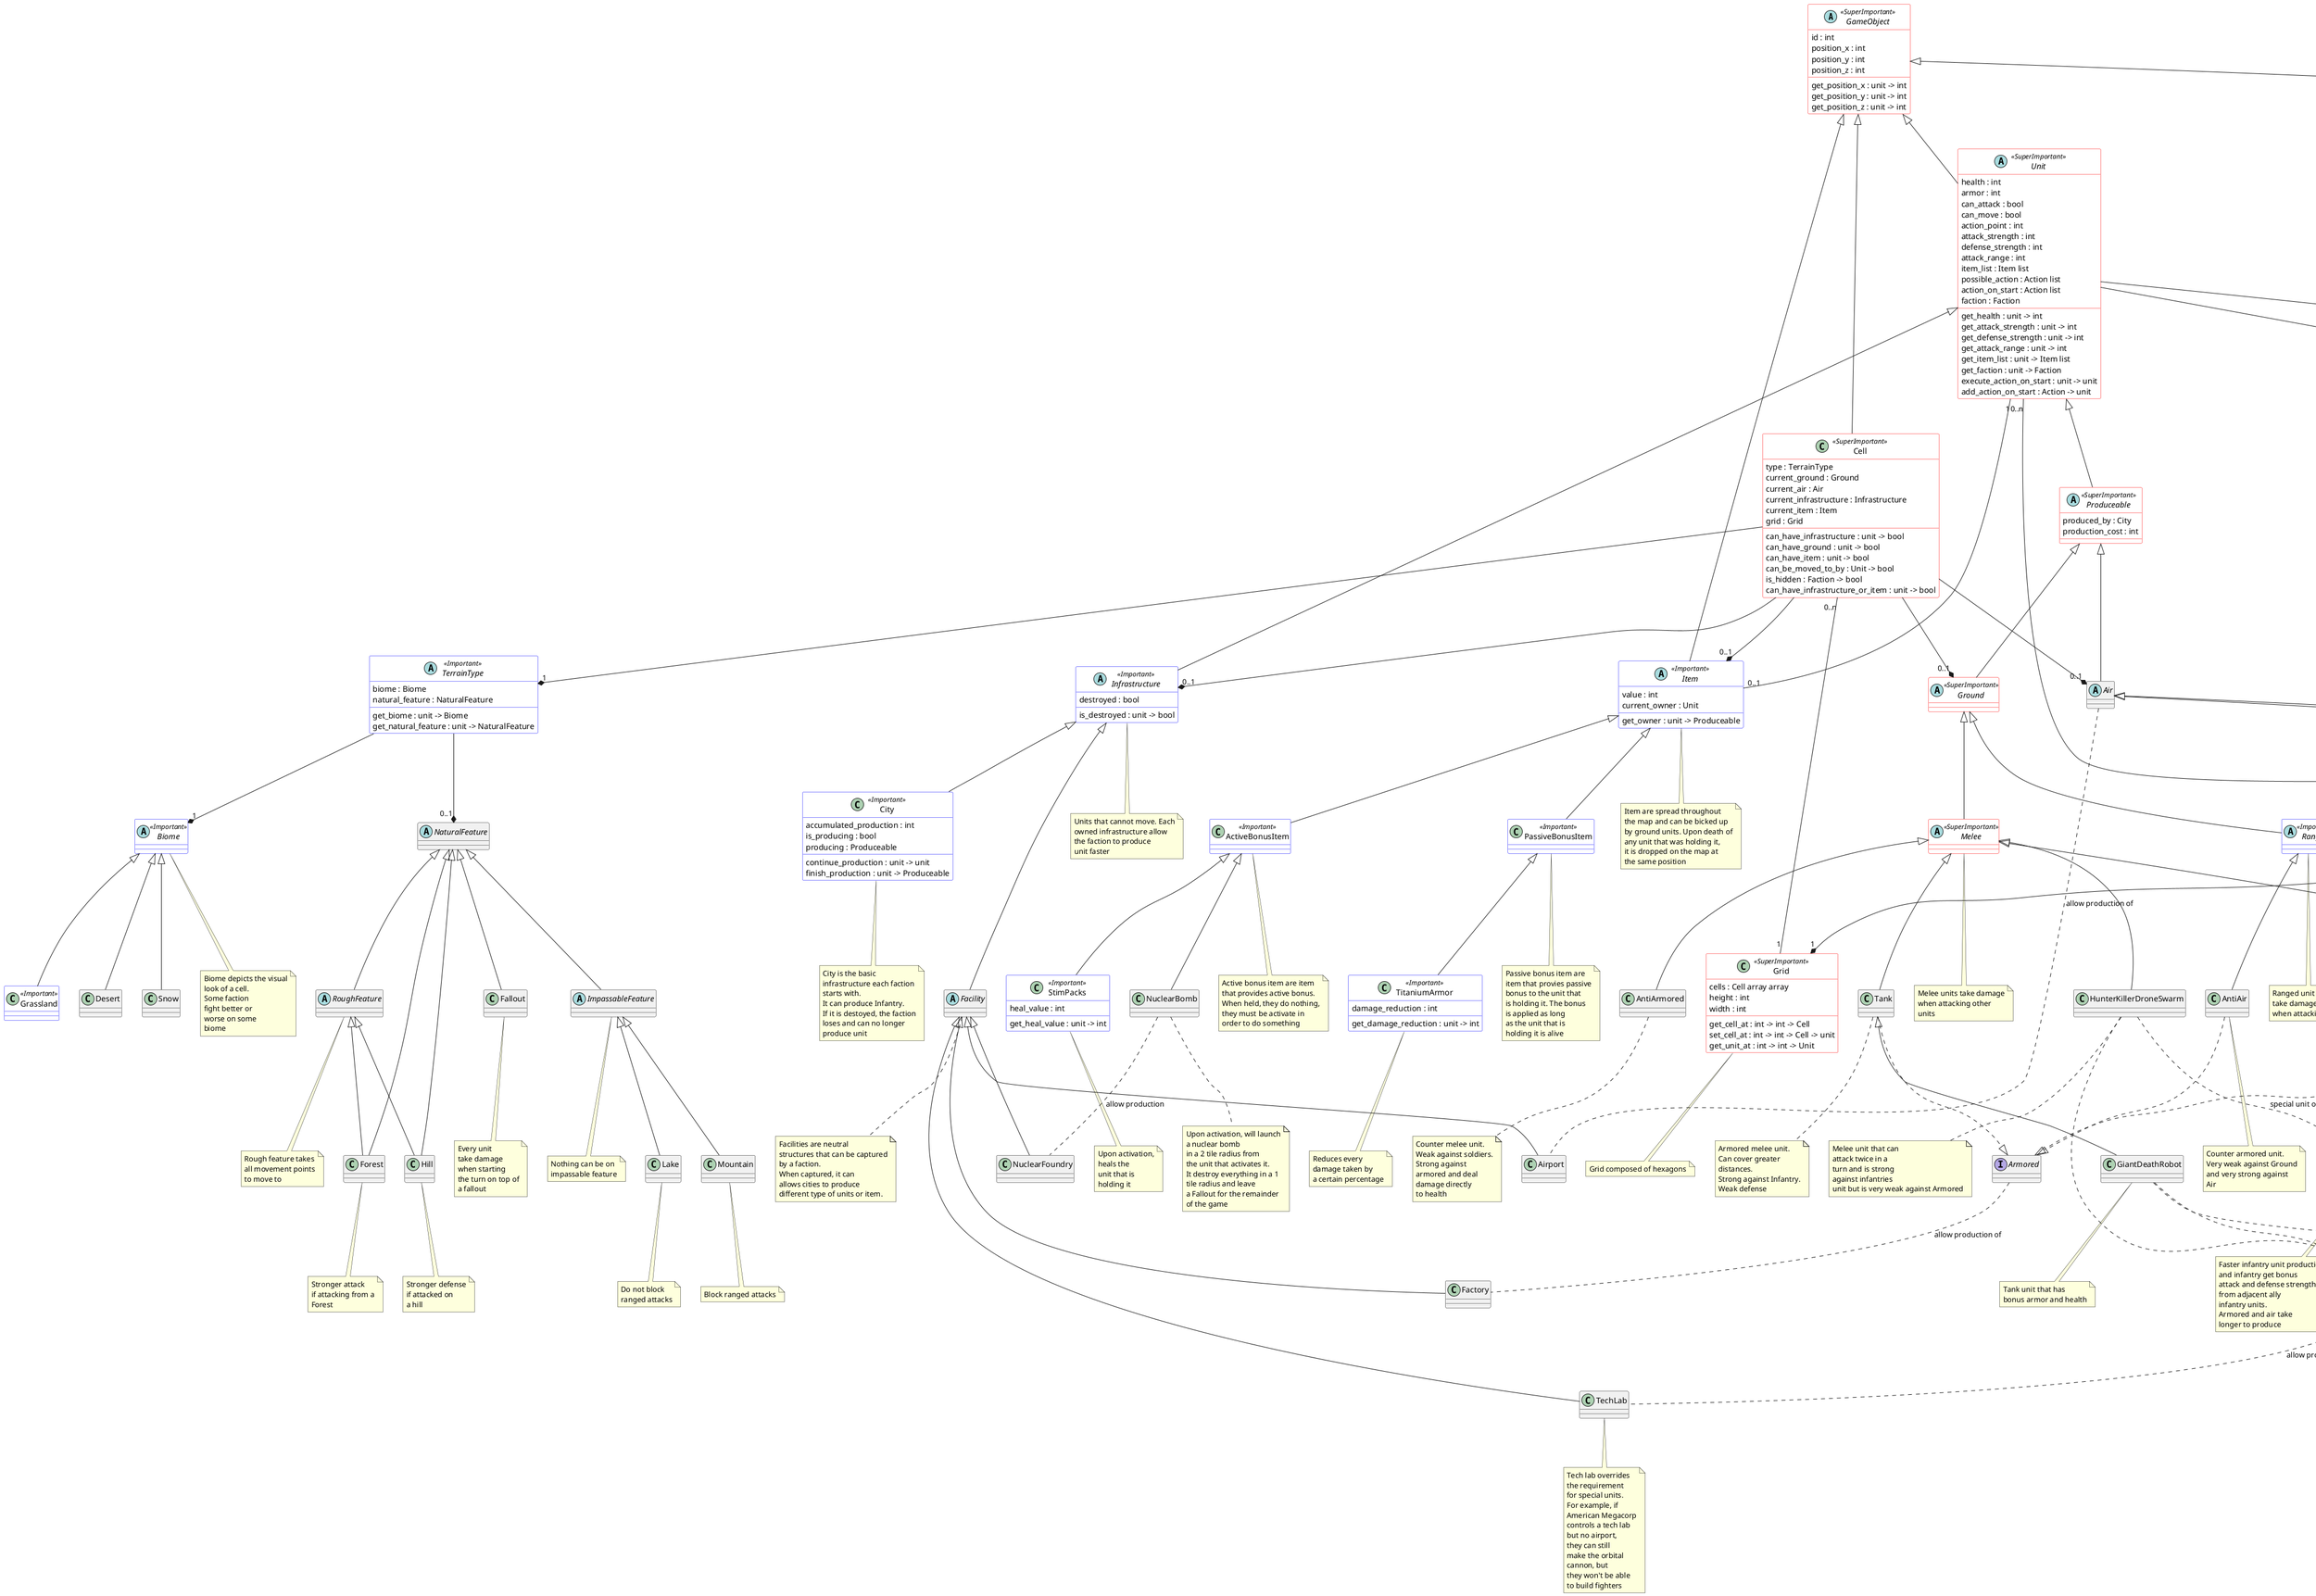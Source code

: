 @startuml
skinparam stereotypeCBackgroundColor YellowGreen

skinparam class {
	BackgroundColor<<Important>> White
	BackgroundColor<<SuperImportant>> White
	BorderColor<<Important>> Blue
	BorderColor<<SuperImportant>> Red
}

abstract class GameObject <<SuperImportant>>  {
    id : int
    position_x : int
    position_y : int
    position_z : int
    ___
    get_position_x : unit -> int
    get_position_y : unit -> int
    get_position_z : unit -> int
}

class Cell <<SuperImportant>> {
    type : TerrainType
    current_ground : Ground
    current_air : Air
    current_infrastructure : Infrastructure
    current_item : Item
    grid : Grid
    ___
    can_have_infrastructure : unit -> bool
    can_have_ground : unit -> bool
    can_have_item : unit -> bool
    can_be_moved_to_by : Unit -> bool
    is_hidden : Faction -> bool
    can_have_infrastructure_or_item : unit -> bool
}
TerrainType "1" *-up- Cell 
Ground "0..1" *-up- Cell 
Air "0..1" *-up- Cell  
Item "0..1" *-up- Cell 
Infrastructure "0..1" *-up- Cell 
Grid "1" -up- "0..n" Cell


abstract class TerrainType <<Important>> {
    biome : Biome
    natural_feature : NaturalFeature
    ___
    get_biome : unit -> Biome
    get_natural_feature : unit -> NaturalFeature
}
Biome "1" *-up- TerrainType 
NaturalFeature "0..1" *-up- TerrainType 


abstract class Infrastructure <<Important>> {
    destroyed : bool
    ___
    is_destroyed : unit -> bool
}

note bottom of Infrastructure
    Units that cannot move. Each
    owned infrastructure allow 
    the faction to produce
    unit faster
end note

Infrastructure <|-- City
class City <<Important>> {
    accumulated_production : int
    is_producing : bool
    producing : Produceable
    ___
    continue_production : unit -> unit
    finish_production : unit -> Produceable
}

note bottom of City
    City is the basic
    infrastructure each faction
    starts with.
    It can produce Infantry.
    If it is destoyed, the faction
    loses and can no longer
    produce unit
end note

abstract class Facility {

}
note bottom of Facility
    Facilities are neutral
    structures that can be captured
    by a faction.
    When captured, it can
    allows cities to produce
    different type of units or item.
end note

Unit <|-- Produceable
abstract class Produceable <<SuperImportant>> {
    produced_by : City
    production_cost : int 
}

abstract class Unit <<SuperImportant>> {
    health : int
    armor : int
    can_attack : bool
    can_move : bool
    action_point : int
    attack_strength : int
    defense_strength : int
    attack_range : int
    item_list : Item list
    possible_action : Action list
    action_on_start : Action list
    faction : Faction
    ___
    get_health : unit -> int
    get_attack_strength : unit -> int
    get_defense_strength : unit -> int
    get_attack_range : unit -> int
    get_item_list : unit -> Item list
    get_faction : unit -> Faction
    execute_action_on_start : unit -> unit
    add_action_on_start : Action -> unit
}
Item "0..1" -up- "1" Unit  
Behaviour "1" *-up- Unit
Action "0..n" *-up- Unit

interface SpecialUnit {

}
note bottom of SpecialUnit
    Special unit
    are very strong unit that can
    only be built by a particular
    faction provided they
    control a tech lab
end note

class LevitatingBattleship {

}
note bottom of LevitatingBattleship
    Artillery that has
    superior range and
    stronger armor, but
    limited movement
    points
end note

class HunterKillerDroneSwarm {

}
note bottom of HunterKillerDroneSwarm
    Melee unit that can
    attack twice in a
    turn and is strong
    against infantries
    unit but is very weak against Armored
end note

class GiantDeathRobot {

}
note bottom of GiantDeathRobot
    Tank unit that has
    bonus armor and health
end note

class OrbitalCannon {

}
note bottom of OrbitalCannon
    Weaponized satellite
    over the
    orbit of earth.
    instantly kill any
    units beneath it and
    cannot be attacked but
    can only move randomly
    towards the enemy
end note

Produceable <|-- Ground
abstract class Ground <<SuperImportant>> {

}


Produceable <|-- Air
abstract class Air {

}

abstract class Melee <<SuperImportant>> {

}
note bottom of Melee
    Melee units take damage
    when attacking other
    units
end note

class Soldier <<SuperImportant>> {

}
note bottom of Soldier
    Basic cheap unit.
    Strong against AntiArmored
end note

class Sniper <<<Important>> {

}
note bottom of Sniper
    Basic ranged unit. Weak defense
    and strong attack
end note

class Tank {

}
note bottom of Tank
    Armored melee unit.
    Can cover greater
    distances.
    Strong against Infantry.
    Weak defense
end note


class AntiArmored {

}
note bottom of AntiArmored
    Counter melee unit.
    Weak against soldiers.
    Strong against
    armored and deal
    damage directly
    to health
end note

class AntiAir {

}
note bottom of AntiAir
    Counter armored unit.
    Very weak against Ground
    and very strong against
    Air
end note

class Artillery {
    setup : bool
    __
    get_setup : unit -> bool
    set_setup : unit -> bool
}
note bottom of Artillery
    Armored ranged unit.
    Stronger attack strength
    but requires to be set up
    before being able to fire
end note

abstract class Ranged <<Important>> {

}
note bottom of Ranged
    Ranged unit do not
    take damage
    when attacking
end note


class FighterJet {

}
note bottom of FighterJet
    Standard air unit.
    Strong against other air units.
end note

class Bomber {

}
note bottom of Bomber
    Air unit.
    Slower, but
    more attack strength
    and weak defense
end note

abstract class Item <<Important>> {
    value : int
    current_owner : Unit
    ___
    get_owner : unit -> Produceable
}

note bottom of Item
    Item are spread throughout
    the map and can be bicked up
    by ground units. Upon death of
    any unit that was holding it,
    it is dropped on the map at
    the same position
end note

class NuclearBomb {

}
note bottom of NuclearBomb
    Upon activation, will launch
    a nuclear bomb
    in a 2 tile radius from
    the unit that activates it.
    It destroy everything in a 1
    tile radius and leave
    a Fallout for the remainder
    of the game
end note



class TitaniumArmor <<Important>>{
    damage_reduction : int
    ___
    get_damage_reduction : unit -> int
}

note bottom of TitaniumArmor
    Reduces every
    damage taken by
    a certain percentage
end note

class StimPacks <<Important>> {
    heal_value : int
    ___
    get_heal_value : unit -> int
}

note bottom of StimPacks
    Upon activation,
    heals the
    unit that is
    holding it
end note

class PassiveBonusItem <<Important>> {

}

note bottom of PassiveBonusItem
    Passive bonus item are
    item that provies passive
    bonus to the unit that
    is holding it. The bonus
    is applied as long
    as the unit that is
    holding it is alive
end note


class ActiveBonusItem <<Important>> {

}

note bottom of ActiveBonusItem
    Active bonus item are item
    that provides active bonus.
    When held, they do nothing,
    they must be activate in
    order to do something
end note

class Cursor <<SuperImportant>>{
    hidden : bool
}

abstract class Biome  <<Important>>{

}

note bottom of Biome
    Biome depicts the visual
    look of a cell.
    Some faction
    fight better or
    worse on some
    biome
end note

class Grassland  <<Important>>{

}

class Desert {

}

class Snow {

}

class Airport {

}

class Factory {

}

class NuclearFoundry {

}

class TechLab {

}
note bottom of TechLab
    Tech lab overrides
    the requirement
    for special units.
    For example, if
    American Megacorp
    controls a tech lab
    but no airport,
    they can still
    make the orbital
    cannon, but
    they won't be able 
    to build fighters
end note

abstract class ImpassableFeature {

}
note bottom of ImpassableFeature
    Nothing can be on
    impassable feature
end note

abstract class RoughFeature {

}
note bottom of RoughFeature
    Rough feature takes
    all movement points
    to move to
end note

class Mountain {

}
note bottom of Mountain
    Block ranged attacks
end note

class Lake {

}
note bottom of Lake
    Do not block
    ranged attacks
end note

class Forest {

}
note bottom of Forest
    Stronger attack
    if attacking from a
    Forest
end note

class Hill {

}
note bottom of Hill
    Stronger defense
    if attacked on
    a hill
end note

class Fallout {

}
note bottom of Fallout
    Every unit
    take damage
    when starting
    the turn on top of
    a fallout
end note


abstract class NaturalFeature {

}

interface Infantry {

}

interface Armored {

}

class Grid  <<SuperImportant>>{
    cells : Cell array array
    height : int
    width : int
    ___
    get_cell_at : int -> int -> Cell
    set_cell_at : int -> int -> Cell -> unit
    get_unit_at : int -> int -> Unit
}
note bottom of Grid
    Grid composed of hexagons
end note

abstract class Action  <<SuperImportant>> {
    grid : Grid
    cost : int
    source : x * y * z
    destination : x * y * z
    ___
    get_grid : unit -> Grid
    {abstract} # is_valid : unit -> bool
    {abstract} # execute : unit -> unit
}
note bottom of Action
    The action class manage
    what's happening in the game
    They have the global view
    of the game so that
    they are able
    to interact with any kind
    of object. Each subclass 
    determines whether the
    action can be done,
    from who it is done,
    to whom it is done,
    and what is done.
end note

Action <|-- UseItem
abstract class UseItem <<SuperImportant>> {
}

class Setup {

}
note bottom of Setup 
    Action for artilerry
    that allows them to
    fire
end note

class Move  <<SuperImportant>>{
    source : x * y * y
    destination : x * y * y
}
note bottom of Move
    Move a unit
    from point A to
    B. Distance being
    the number of
    mouvement point
    the unit has left
end note

class Guard {

}
note bottom of Guard
    If 1 move left,
    take a guard stance:
    stronger defense strength
    until next
    turn
end note

abstract class Attack  <<Important>>{
}
note bottom of Attack
    If 1 move left,
    attack the selected unit
    For melee unit
    the unit can only
    attack if the unit
    can move
    to the tile of
    the enemy
end note

class AttackGround  <<Important>>{

}
note bottom of AttackGround
    Attack the enemy of the ground
end note

class AttackAir {

}
note bottom of AttackAir
    Attack the enemy in the air
end note

class PickUp {

}
note bottom of PickUp
    The unit picks up the item
end note

class Produce {

}
note bottom of Produce
    Start production of unit
end note

Action <|-- Spawn
class Spawn {

}
note bottom of Spawn
    Spawn a unit
end note




abstract class Menu  <<SuperImportant>>{ 
}

class MainMenu  <<SuperImportant>>{

}

class EndMenu  <<SuperImportant>>{

}

class SettingMenu  <<SuperImportant>>{

}

class Behaviour  <<Important>>{
    ___
    choose_action : unit -> Action
}

note bottom of Behaviour
    Chooses the action for the unit
end note

class PlayerInput  <<Important>>{
    cursor : Cursor
}
Cursor "1" *-up- PlayerInput

note bottom of PlayerInput
    The player
    chooses which action to do
end note


class AI  <<Important>>{

}
note bottom of AI
    The computer chooses
    which action to do
end note

abstract class Faction <<SuperImportant>> {
    units : Unit list
    player_faction : bool
    defeated : bool
    ___
    get_number_of_infrastructure : unit -> int
}
Unit "0..n" -- "1" Faction 

class AmericanMegacorp {

}
note bottom of AmericanMegacorp
    Faster air units
    production and
    armor take 10% less damage.
    Overall weaker defense
end note

class EuropeanJointTaskForce  <<SuperImportant>>{

}
note bottom of EuropeanJointTaskForce
    Standard Faction
end note

class RussianFederation {

}
note bottom of RussianFederation  
    Strong when fighting on snow.
    Weak when fighting on desert
    Tanks are slower but 
    deals more damage
end note


class PacificCoastCoalition {

}
note bottom of PacificCoastCoalition
    Faster infantry unit production
    and infantry get bonus
    attack and defense strength
    from adjacent ally
    infantry units.
    Armored and air take
    longer to produce
end note

class TRPG <<SuperImportant>> {
    current_menu : Menu
    game : Game
    ___
    start_game : unit -> unit
    set_menu : Menu -> unit
}
note bottom of TRPG
    This is the main class
    of the game
end note
Game "1" *-right- TRPG
Menu "1" *-right- TRPG

class Game  <<SuperImportant>> {
    setting : Settings
    grid : Grid
    factions : Faction list
    ___
    compute_turn : unit -> unit
}

Faction "1..n" *-up- Game
Settings "1" *-up- Game
Grid "1" *-up- Game

note bottom of Game
    iterate over each factions,
    then iterate over each
    available unit.
    for each unit, first,
    to them all the on start
    action, if they are
    any, then call upon
    their behaviour 
    attribute to decide which action
    to do. If the faction is
    controlled by the player,
    his turn will
    end when he hits the
    end turn button
    instead
end note

class Settings  <<Important>>{
    speed : int
}

' Implements
Infantry <|.up. Soldier
Infantry <|.up. Sniper
Armored <|.up. Tank
Armored <|.up. AntiAir
Armored <|.up. Artillery
SpecialUnit <|.up. LevitatingBattleship
SpecialUnit <|.up. HunterKillerDroneSwarm
SpecialUnit <|.up. GiantDeathRobot
SpecialUnit <|.up. OrbitalCannon
' Inheritance
GameObject <|-- Item
GameObject <|-- Cell
GameObject <|-- Unit
GameObject <|-- Cursor
Unit <|-- Infrastructure
Ground <|-- Melee
Ground <|-- Ranged
Ranged <|-- Artillery
Ranged <|-- Sniper
Ranged <|-- AntiAir
Melee <|-- Tank
Melee <|-- AntiArmored
Melee <|-- Soldier
Air <|-- Bomber
Air <|-- FighterJet
Artillery <|-- LevitatingBattleship
Bomber <|-- OrbitalCannon
Melee <|-- HunterKillerDroneSwarm
Tank <|-- GiantDeathRobot
Infrastructure <|-- Facility
NaturalFeature <|-- Forest
NaturalFeature <|-- Hill
NaturalFeature <|-- Fallout
NaturalFeature <|-- ImpassableFeature
NaturalFeature <|-- RoughFeature
ImpassableFeature <|-- Mountain
ImpassableFeature <|-- Lake
RoughFeature <|-- Forest
RoughFeature <|-- Hill
Biome <|-- Desert
Biome <|-- Grassland
Biome <|-- Snow
Facility <|-- Airport
Facility <|-- Factory
Facility <|-- NuclearFoundry
Facility <|-- TechLab
Action <|-- Move
Action <|-- Attack
Action <|-- PickUp
Action <|-- Produce
Action <|-- Guard
Action <|-- Setup
Attack <|-- AttackAir
Attack <|-- AttackGround
Menu <|-- MainMenu
Menu <|-- EndMenu
Menu <|-- SettingMenu
Behaviour <|-- PlayerInput
Behaviour <|-- AI
Item <|-- PassiveBonusItem
Item <|-- ActiveBonusItem
Faction <|-- EuropeanJointTaskForce
Faction <|-- AmericanMegacorp
Faction <|-- PacificCoastCoalition
Faction <|-- RussianFederation
ActiveBonusItem <|-- NuclearBomb
ActiveBonusItem <|-- StimPacks
PassiveBonusItem <|-- TitaniumArmor



' Faction special units
GiantDeathRobot .. EuropeanJointTaskForce : special unit of
HunterKillerDroneSwarm .. PacificCoastCoalition : special unit of 
OrbitalCannon .. AmericanMegacorp : special unit of
LevitatingBattleship .. RussianFederation : special unit of

' Facility produce type of units
Armored .. Factory : allow production of
Air .. Airport  : allow production of 
SpecialUnit .. TechLab : allow production
NuclearBomb .. NuclearFoundry : allow production

' Package
@enduml